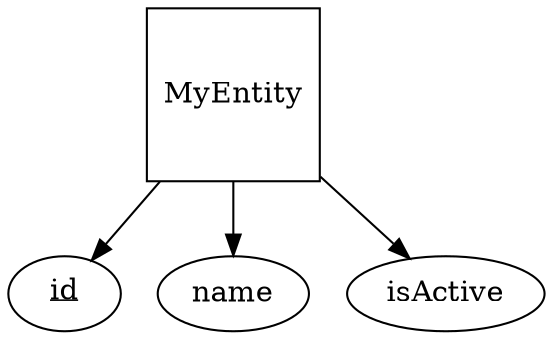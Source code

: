 digraph G {
  MyEntity[shape="square"]
  id[label=< <u>id</u> >]
  MyEntity -> id
  MyEntity -> name
  MyEntity -> isActive
}
